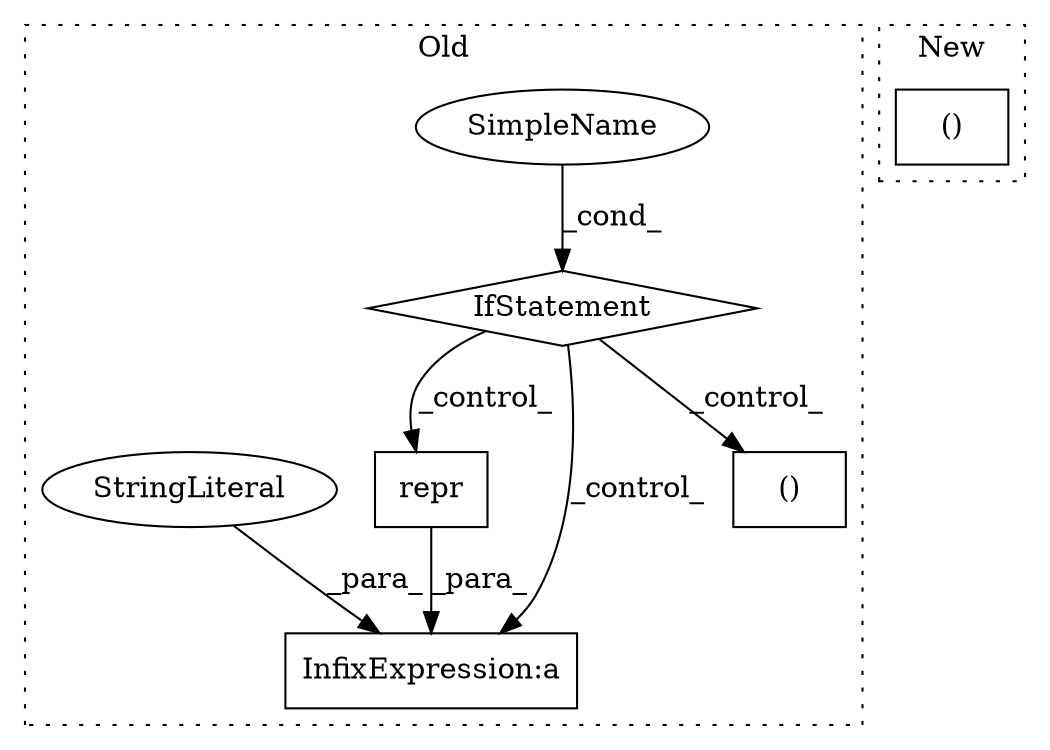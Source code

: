 digraph G {
subgraph cluster0 {
1 [label="repr" a="32" s="11237,11259" l="5,1" shape="box"];
3 [label="IfStatement" a="25" s="11098,11142" l="4,2" shape="diamond"];
4 [label="SimpleName" a="42" s="" l="" shape="ellipse"];
5 [label="InfixExpression:a" a="27" s="11234" l="3" shape="box"];
6 [label="StringLiteral" a="45" s="11171" l="63" shape="ellipse"];
7 [label="()" a="106" s="11585" l="32" shape="box"];
label = "Old";
style="dotted";
}
subgraph cluster1 {
2 [label="()" a="106" s="13064" l="32" shape="box"];
label = "New";
style="dotted";
}
1 -> 5 [label="_para_"];
3 -> 1 [label="_control_"];
3 -> 7 [label="_control_"];
3 -> 5 [label="_control_"];
4 -> 3 [label="_cond_"];
6 -> 5 [label="_para_"];
}